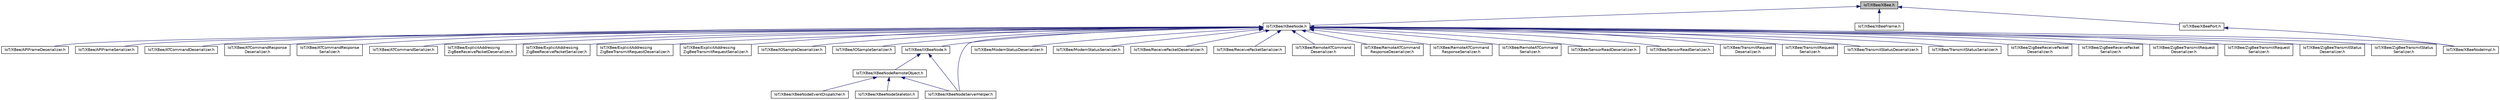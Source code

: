 digraph "IoT/XBee/XBee.h"
{
 // LATEX_PDF_SIZE
  edge [fontname="Helvetica",fontsize="10",labelfontname="Helvetica",labelfontsize="10"];
  node [fontname="Helvetica",fontsize="10",shape=record];
  Node1 [label="IoT/XBee/XBee.h",height=0.2,width=0.4,color="black", fillcolor="grey75", style="filled", fontcolor="black",tooltip=" "];
  Node1 -> Node2 [dir="back",color="midnightblue",fontsize="10",style="solid",fontname="Helvetica"];
  Node2 [label="IoT/XBee/XBeeNode.h",height=0.2,width=0.4,color="black", fillcolor="white", style="filled",URL="$XBeeNode_8h.html",tooltip=" "];
  Node2 -> Node3 [dir="back",color="midnightblue",fontsize="10",style="solid",fontname="Helvetica"];
  Node3 [label="IoT/XBee/APIFrameDeserializer.h",height=0.2,width=0.4,color="black", fillcolor="white", style="filled",URL="$APIFrameDeserializer_8h.html",tooltip=" "];
  Node2 -> Node4 [dir="back",color="midnightblue",fontsize="10",style="solid",fontname="Helvetica"];
  Node4 [label="IoT/XBee/APIFrameSerializer.h",height=0.2,width=0.4,color="black", fillcolor="white", style="filled",URL="$APIFrameSerializer_8h.html",tooltip=" "];
  Node2 -> Node5 [dir="back",color="midnightblue",fontsize="10",style="solid",fontname="Helvetica"];
  Node5 [label="IoT/XBee/ATCommandDeserializer.h",height=0.2,width=0.4,color="black", fillcolor="white", style="filled",URL="$ATCommandDeserializer_8h.html",tooltip=" "];
  Node2 -> Node6 [dir="back",color="midnightblue",fontsize="10",style="solid",fontname="Helvetica"];
  Node6 [label="IoT/XBee/ATCommandResponse\lDeserializer.h",height=0.2,width=0.4,color="black", fillcolor="white", style="filled",URL="$ATCommandResponseDeserializer_8h.html",tooltip=" "];
  Node2 -> Node7 [dir="back",color="midnightblue",fontsize="10",style="solid",fontname="Helvetica"];
  Node7 [label="IoT/XBee/ATCommandResponse\lSerializer.h",height=0.2,width=0.4,color="black", fillcolor="white", style="filled",URL="$ATCommandResponseSerializer_8h.html",tooltip=" "];
  Node2 -> Node8 [dir="back",color="midnightblue",fontsize="10",style="solid",fontname="Helvetica"];
  Node8 [label="IoT/XBee/ATCommandSerializer.h",height=0.2,width=0.4,color="black", fillcolor="white", style="filled",URL="$ATCommandSerializer_8h.html",tooltip=" "];
  Node2 -> Node9 [dir="back",color="midnightblue",fontsize="10",style="solid",fontname="Helvetica"];
  Node9 [label="IoT/XBee/ExplicitAddressing\lZigBeeReceivePacketDeserializer.h",height=0.2,width=0.4,color="black", fillcolor="white", style="filled",URL="$ExplicitAddressingZigBeeReceivePacketDeserializer_8h.html",tooltip=" "];
  Node2 -> Node10 [dir="back",color="midnightblue",fontsize="10",style="solid",fontname="Helvetica"];
  Node10 [label="IoT/XBee/ExplicitAddressing\lZigBeeReceivePacketSerializer.h",height=0.2,width=0.4,color="black", fillcolor="white", style="filled",URL="$ExplicitAddressingZigBeeReceivePacketSerializer_8h.html",tooltip=" "];
  Node2 -> Node11 [dir="back",color="midnightblue",fontsize="10",style="solid",fontname="Helvetica"];
  Node11 [label="IoT/XBee/ExplicitAddressing\lZigBeeTransmitRequestDeserializer.h",height=0.2,width=0.4,color="black", fillcolor="white", style="filled",URL="$ExplicitAddressingZigBeeTransmitRequestDeserializer_8h.html",tooltip=" "];
  Node2 -> Node12 [dir="back",color="midnightblue",fontsize="10",style="solid",fontname="Helvetica"];
  Node12 [label="IoT/XBee/ExplicitAddressing\lZigBeeTransmitRequestSerializer.h",height=0.2,width=0.4,color="black", fillcolor="white", style="filled",URL="$ExplicitAddressingZigBeeTransmitRequestSerializer_8h.html",tooltip=" "];
  Node2 -> Node13 [dir="back",color="midnightblue",fontsize="10",style="solid",fontname="Helvetica"];
  Node13 [label="IoT/XBee/IOSampleDeserializer.h",height=0.2,width=0.4,color="black", fillcolor="white", style="filled",URL="$IOSampleDeserializer_8h.html",tooltip=" "];
  Node2 -> Node14 [dir="back",color="midnightblue",fontsize="10",style="solid",fontname="Helvetica"];
  Node14 [label="IoT/XBee/IOSampleSerializer.h",height=0.2,width=0.4,color="black", fillcolor="white", style="filled",URL="$IOSampleSerializer_8h.html",tooltip=" "];
  Node2 -> Node15 [dir="back",color="midnightblue",fontsize="10",style="solid",fontname="Helvetica"];
  Node15 [label="IoT/XBee/IXBeeNode.h",height=0.2,width=0.4,color="black", fillcolor="white", style="filled",URL="$IXBeeNode_8h.html",tooltip=" "];
  Node15 -> Node16 [dir="back",color="midnightblue",fontsize="10",style="solid",fontname="Helvetica"];
  Node16 [label="IoT/XBee/XBeeNodeRemoteObject.h",height=0.2,width=0.4,color="black", fillcolor="white", style="filled",URL="$XBeeNodeRemoteObject_8h.html",tooltip=" "];
  Node16 -> Node17 [dir="back",color="midnightblue",fontsize="10",style="solid",fontname="Helvetica"];
  Node17 [label="IoT/XBee/XBeeNodeEventDispatcher.h",height=0.2,width=0.4,color="black", fillcolor="white", style="filled",URL="$XBeeNodeEventDispatcher_8h.html",tooltip=" "];
  Node16 -> Node18 [dir="back",color="midnightblue",fontsize="10",style="solid",fontname="Helvetica"];
  Node18 [label="IoT/XBee/XBeeNodeServerHelper.h",height=0.2,width=0.4,color="black", fillcolor="white", style="filled",URL="$XBeeNodeServerHelper_8h.html",tooltip=" "];
  Node16 -> Node19 [dir="back",color="midnightblue",fontsize="10",style="solid",fontname="Helvetica"];
  Node19 [label="IoT/XBee/XBeeNodeSkeleton.h",height=0.2,width=0.4,color="black", fillcolor="white", style="filled",URL="$XBeeNodeSkeleton_8h.html",tooltip=" "];
  Node15 -> Node18 [dir="back",color="midnightblue",fontsize="10",style="solid",fontname="Helvetica"];
  Node2 -> Node20 [dir="back",color="midnightblue",fontsize="10",style="solid",fontname="Helvetica"];
  Node20 [label="IoT/XBee/ModemStatusDeserializer.h",height=0.2,width=0.4,color="black", fillcolor="white", style="filled",URL="$ModemStatusDeserializer_8h.html",tooltip=" "];
  Node2 -> Node21 [dir="back",color="midnightblue",fontsize="10",style="solid",fontname="Helvetica"];
  Node21 [label="IoT/XBee/ModemStatusSerializer.h",height=0.2,width=0.4,color="black", fillcolor="white", style="filled",URL="$ModemStatusSerializer_8h.html",tooltip=" "];
  Node2 -> Node22 [dir="back",color="midnightblue",fontsize="10",style="solid",fontname="Helvetica"];
  Node22 [label="IoT/XBee/ReceivePacketDeserializer.h",height=0.2,width=0.4,color="black", fillcolor="white", style="filled",URL="$ReceivePacketDeserializer_8h.html",tooltip=" "];
  Node2 -> Node23 [dir="back",color="midnightblue",fontsize="10",style="solid",fontname="Helvetica"];
  Node23 [label="IoT/XBee/ReceivePacketSerializer.h",height=0.2,width=0.4,color="black", fillcolor="white", style="filled",URL="$ReceivePacketSerializer_8h.html",tooltip=" "];
  Node2 -> Node24 [dir="back",color="midnightblue",fontsize="10",style="solid",fontname="Helvetica"];
  Node24 [label="IoT/XBee/RemoteATCommand\lDeserializer.h",height=0.2,width=0.4,color="black", fillcolor="white", style="filled",URL="$RemoteATCommandDeserializer_8h.html",tooltip=" "];
  Node2 -> Node25 [dir="back",color="midnightblue",fontsize="10",style="solid",fontname="Helvetica"];
  Node25 [label="IoT/XBee/RemoteATCommand\lResponseDeserializer.h",height=0.2,width=0.4,color="black", fillcolor="white", style="filled",URL="$RemoteATCommandResponseDeserializer_8h.html",tooltip=" "];
  Node2 -> Node26 [dir="back",color="midnightblue",fontsize="10",style="solid",fontname="Helvetica"];
  Node26 [label="IoT/XBee/RemoteATCommand\lResponseSerializer.h",height=0.2,width=0.4,color="black", fillcolor="white", style="filled",URL="$RemoteATCommandResponseSerializer_8h.html",tooltip=" "];
  Node2 -> Node27 [dir="back",color="midnightblue",fontsize="10",style="solid",fontname="Helvetica"];
  Node27 [label="IoT/XBee/RemoteATCommand\lSerializer.h",height=0.2,width=0.4,color="black", fillcolor="white", style="filled",URL="$RemoteATCommandSerializer_8h.html",tooltip=" "];
  Node2 -> Node28 [dir="back",color="midnightblue",fontsize="10",style="solid",fontname="Helvetica"];
  Node28 [label="IoT/XBee/SensorReadDeserializer.h",height=0.2,width=0.4,color="black", fillcolor="white", style="filled",URL="$SensorReadDeserializer_8h.html",tooltip=" "];
  Node2 -> Node29 [dir="back",color="midnightblue",fontsize="10",style="solid",fontname="Helvetica"];
  Node29 [label="IoT/XBee/SensorReadSerializer.h",height=0.2,width=0.4,color="black", fillcolor="white", style="filled",URL="$SensorReadSerializer_8h.html",tooltip=" "];
  Node2 -> Node30 [dir="back",color="midnightblue",fontsize="10",style="solid",fontname="Helvetica"];
  Node30 [label="IoT/XBee/TransmitRequest\lDeserializer.h",height=0.2,width=0.4,color="black", fillcolor="white", style="filled",URL="$TransmitRequestDeserializer_8h.html",tooltip=" "];
  Node2 -> Node31 [dir="back",color="midnightblue",fontsize="10",style="solid",fontname="Helvetica"];
  Node31 [label="IoT/XBee/TransmitRequest\lSerializer.h",height=0.2,width=0.4,color="black", fillcolor="white", style="filled",URL="$TransmitRequestSerializer_8h.html",tooltip=" "];
  Node2 -> Node32 [dir="back",color="midnightblue",fontsize="10",style="solid",fontname="Helvetica"];
  Node32 [label="IoT/XBee/TransmitStatusDeserializer.h",height=0.2,width=0.4,color="black", fillcolor="white", style="filled",URL="$TransmitStatusDeserializer_8h.html",tooltip=" "];
  Node2 -> Node33 [dir="back",color="midnightblue",fontsize="10",style="solid",fontname="Helvetica"];
  Node33 [label="IoT/XBee/TransmitStatusSerializer.h",height=0.2,width=0.4,color="black", fillcolor="white", style="filled",URL="$TransmitStatusSerializer_8h.html",tooltip=" "];
  Node2 -> Node34 [dir="back",color="midnightblue",fontsize="10",style="solid",fontname="Helvetica"];
  Node34 [label="IoT/XBee/XBeeNodeImpl.h",height=0.2,width=0.4,color="black", fillcolor="white", style="filled",URL="$XBeeNodeImpl_8h.html",tooltip=" "];
  Node2 -> Node18 [dir="back",color="midnightblue",fontsize="10",style="solid",fontname="Helvetica"];
  Node2 -> Node35 [dir="back",color="midnightblue",fontsize="10",style="solid",fontname="Helvetica"];
  Node35 [label="IoT/XBee/ZigBeeReceivePacket\lDeserializer.h",height=0.2,width=0.4,color="black", fillcolor="white", style="filled",URL="$ZigBeeReceivePacketDeserializer_8h.html",tooltip=" "];
  Node2 -> Node36 [dir="back",color="midnightblue",fontsize="10",style="solid",fontname="Helvetica"];
  Node36 [label="IoT/XBee/ZigBeeReceivePacket\lSerializer.h",height=0.2,width=0.4,color="black", fillcolor="white", style="filled",URL="$ZigBeeReceivePacketSerializer_8h.html",tooltip=" "];
  Node2 -> Node37 [dir="back",color="midnightblue",fontsize="10",style="solid",fontname="Helvetica"];
  Node37 [label="IoT/XBee/ZigBeeTransmitRequest\lDeserializer.h",height=0.2,width=0.4,color="black", fillcolor="white", style="filled",URL="$ZigBeeTransmitRequestDeserializer_8h.html",tooltip=" "];
  Node2 -> Node38 [dir="back",color="midnightblue",fontsize="10",style="solid",fontname="Helvetica"];
  Node38 [label="IoT/XBee/ZigBeeTransmitRequest\lSerializer.h",height=0.2,width=0.4,color="black", fillcolor="white", style="filled",URL="$ZigBeeTransmitRequestSerializer_8h.html",tooltip=" "];
  Node2 -> Node39 [dir="back",color="midnightblue",fontsize="10",style="solid",fontname="Helvetica"];
  Node39 [label="IoT/XBee/ZigBeeTransmitStatus\lDeserializer.h",height=0.2,width=0.4,color="black", fillcolor="white", style="filled",URL="$ZigBeeTransmitStatusDeserializer_8h.html",tooltip=" "];
  Node2 -> Node40 [dir="back",color="midnightblue",fontsize="10",style="solid",fontname="Helvetica"];
  Node40 [label="IoT/XBee/ZigBeeTransmitStatus\lSerializer.h",height=0.2,width=0.4,color="black", fillcolor="white", style="filled",URL="$ZigBeeTransmitStatusSerializer_8h.html",tooltip=" "];
  Node1 -> Node41 [dir="back",color="midnightblue",fontsize="10",style="solid",fontname="Helvetica"];
  Node41 [label="IoT/XBee/XBeeFrame.h",height=0.2,width=0.4,color="black", fillcolor="white", style="filled",URL="$XBeeFrame_8h.html",tooltip=" "];
  Node1 -> Node42 [dir="back",color="midnightblue",fontsize="10",style="solid",fontname="Helvetica"];
  Node42 [label="IoT/XBee/XBeePort.h",height=0.2,width=0.4,color="black", fillcolor="white", style="filled",URL="$XBeePort_8h.html",tooltip=" "];
  Node42 -> Node34 [dir="back",color="midnightblue",fontsize="10",style="solid",fontname="Helvetica"];
}
